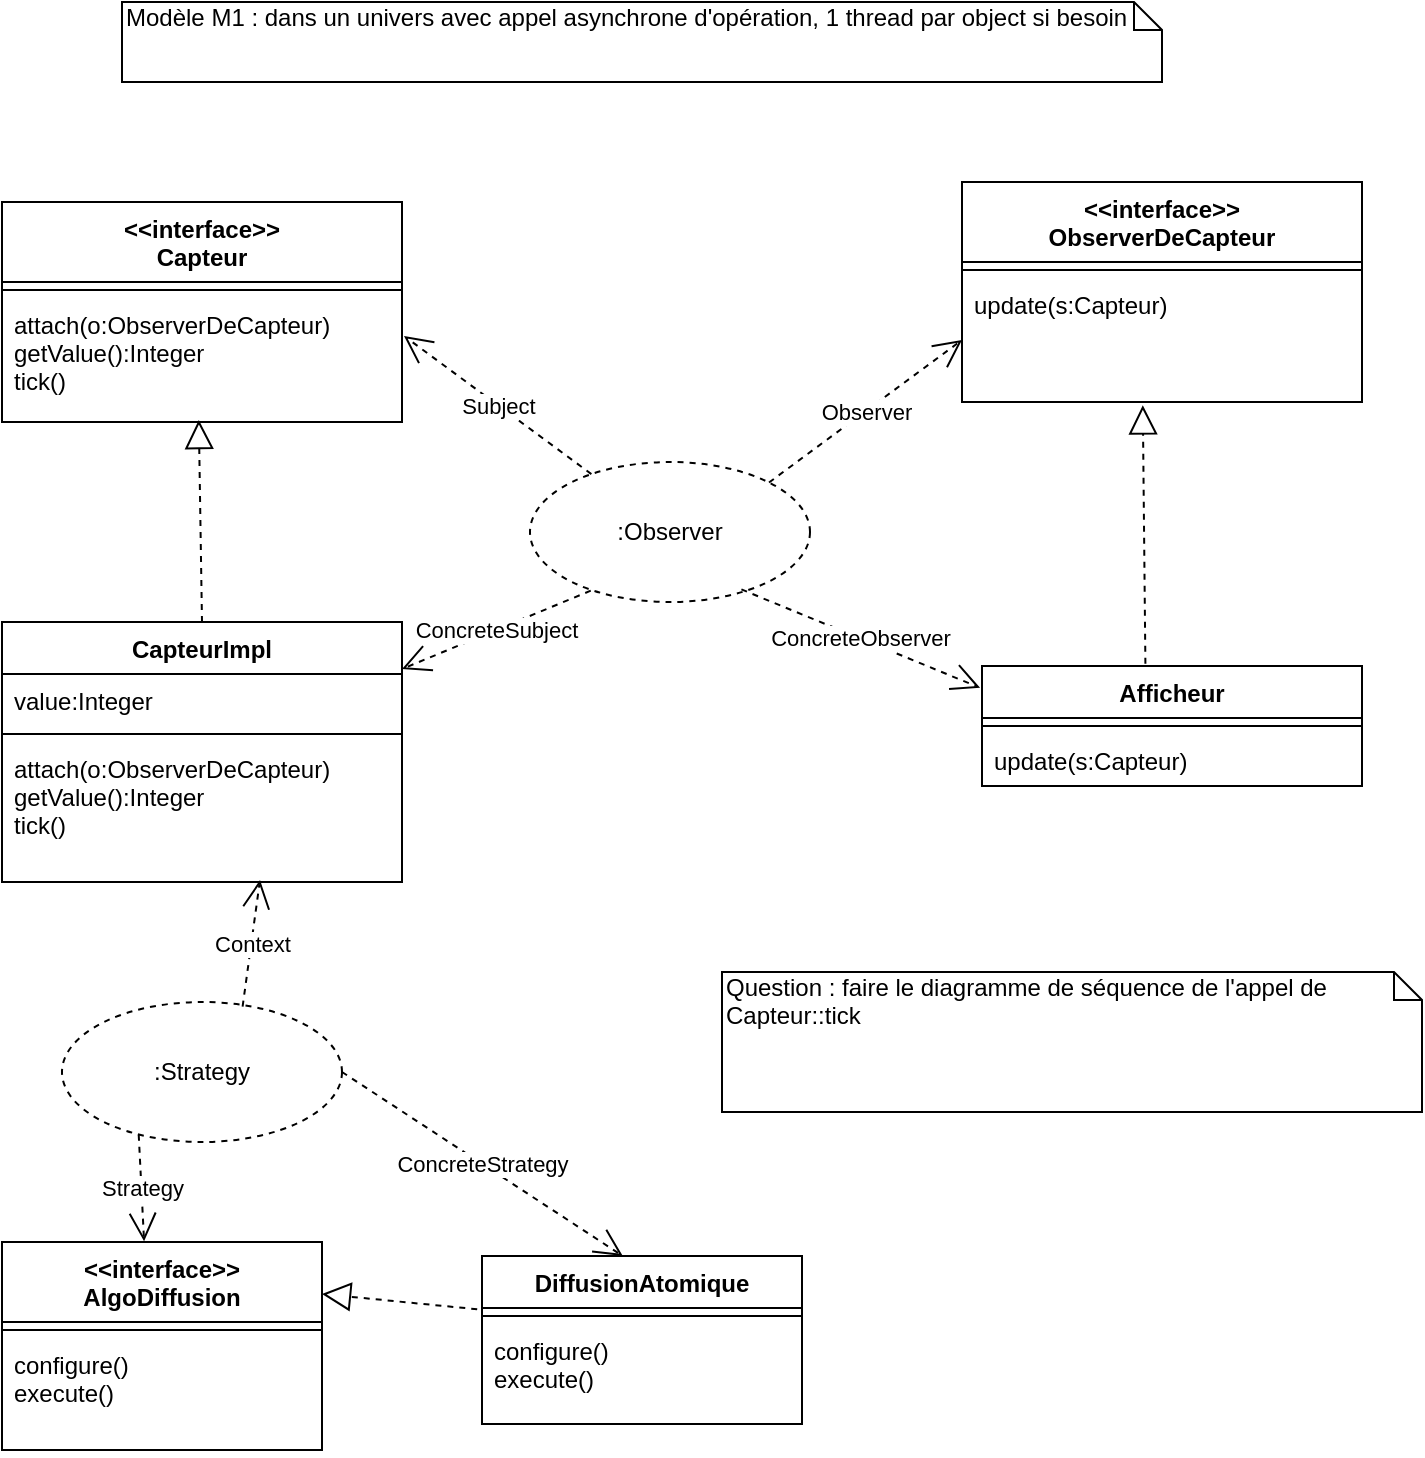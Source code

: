 <mxfile version="13.7.9" type="device" pages="2"><diagram id="2mUD2TC-FFIhJfvZiqMT" name="M1 types"><mxGraphModel dx="897" dy="573" grid="1" gridSize="10" guides="1" tooltips="1" connect="1" arrows="1" fold="1" page="1" pageScale="1" pageWidth="827" pageHeight="1169" math="0" shadow="0"><root><mxCell id="0"/><mxCell id="1" parent="0"/><mxCell id="lQtd0ZYqk-3RHYO5bnGG-1" value="Modèle M1 : dans un univers avec appel asynchrone d'opération, 1 thread par object si besoin" style="shape=note;whiteSpace=wrap;html=1;size=14;verticalAlign=top;align=left;spacingTop=-6;" parent="1" vertex="1"><mxGeometry x="140" y="30" width="520" height="40" as="geometry"/></mxCell><mxCell id="lQtd0ZYqk-3RHYO5bnGG-2" value=":Observer" style="ellipse;whiteSpace=wrap;html=1;dashed=1;" parent="1" vertex="1"><mxGeometry x="344" y="260" width="140" height="70" as="geometry"/></mxCell><mxCell id="lQtd0ZYqk-3RHYO5bnGG-3" value="&lt;&lt;interface&gt;&gt;&#10;Capteur" style="swimlane;fontStyle=1;align=center;verticalAlign=top;childLayout=stackLayout;horizontal=1;startSize=40;horizontalStack=0;resizeParent=1;resizeParentMax=0;resizeLast=0;collapsible=1;marginBottom=0;" parent="1" vertex="1"><mxGeometry x="80" y="130" width="200" height="110" as="geometry"/></mxCell><mxCell id="lQtd0ZYqk-3RHYO5bnGG-5" value="" style="line;strokeWidth=1;fillColor=none;align=left;verticalAlign=middle;spacingTop=-1;spacingLeft=3;spacingRight=3;rotatable=0;labelPosition=right;points=[];portConstraint=eastwest;" parent="lQtd0ZYqk-3RHYO5bnGG-3" vertex="1"><mxGeometry y="40" width="200" height="8" as="geometry"/></mxCell><mxCell id="lQtd0ZYqk-3RHYO5bnGG-6" value="attach(o:ObserverDeCapteur)&#10;getValue():Integer&#10;tick()" style="text;strokeColor=none;fillColor=none;align=left;verticalAlign=top;spacingLeft=4;spacingRight=4;overflow=hidden;rotatable=0;points=[[0,0.5],[1,0.5]];portConstraint=eastwest;" parent="lQtd0ZYqk-3RHYO5bnGG-3" vertex="1"><mxGeometry y="48" width="200" height="62" as="geometry"/></mxCell><mxCell id="lQtd0ZYqk-3RHYO5bnGG-7" value="&lt;&lt;interface&gt;&gt;&#10;ObserverDeCapteur" style="swimlane;fontStyle=1;align=center;verticalAlign=top;childLayout=stackLayout;horizontal=1;startSize=40;horizontalStack=0;resizeParent=1;resizeParentMax=0;resizeLast=0;collapsible=1;marginBottom=0;" parent="1" vertex="1"><mxGeometry x="560" y="120" width="200" height="110" as="geometry"/></mxCell><mxCell id="lQtd0ZYqk-3RHYO5bnGG-8" value="" style="line;strokeWidth=1;fillColor=none;align=left;verticalAlign=middle;spacingTop=-1;spacingLeft=3;spacingRight=3;rotatable=0;labelPosition=right;points=[];portConstraint=eastwest;" parent="lQtd0ZYqk-3RHYO5bnGG-7" vertex="1"><mxGeometry y="40" width="200" height="8" as="geometry"/></mxCell><mxCell id="lQtd0ZYqk-3RHYO5bnGG-9" value="update(s:Capteur)" style="text;strokeColor=none;fillColor=none;align=left;verticalAlign=top;spacingLeft=4;spacingRight=4;overflow=hidden;rotatable=0;points=[[0,0.5],[1,0.5]];portConstraint=eastwest;" parent="lQtd0ZYqk-3RHYO5bnGG-7" vertex="1"><mxGeometry y="48" width="200" height="62" as="geometry"/></mxCell><mxCell id="lQtd0ZYqk-3RHYO5bnGG-10" value="Subject" style="endArrow=open;endSize=12;dashed=1;html=1;entryX=1.005;entryY=0.306;entryDx=0;entryDy=0;entryPerimeter=0;" parent="1" source="lQtd0ZYqk-3RHYO5bnGG-2" target="lQtd0ZYqk-3RHYO5bnGG-6" edge="1"><mxGeometry width="160" relative="1" as="geometry"><mxPoint x="350" y="200" as="sourcePoint"/><mxPoint x="510" y="200" as="targetPoint"/></mxGeometry></mxCell><mxCell id="lQtd0ZYqk-3RHYO5bnGG-11" value="Observer" style="endArrow=open;endSize=12;dashed=1;html=1;entryX=0;entryY=0.5;entryDx=0;entryDy=0;exitX=1;exitY=0;exitDx=0;exitDy=0;" parent="1" source="lQtd0ZYqk-3RHYO5bnGG-2" target="lQtd0ZYqk-3RHYO5bnGG-9" edge="1"><mxGeometry width="160" relative="1" as="geometry"><mxPoint x="583.762" y="309.045" as="sourcePoint"/><mxPoint x="490" y="240.002" as="targetPoint"/></mxGeometry></mxCell><mxCell id="lQtd0ZYqk-3RHYO5bnGG-20" value="" style="endArrow=block;dashed=1;endFill=0;endSize=12;html=1;exitX=0.5;exitY=0;exitDx=0;exitDy=0;entryX=0.492;entryY=0.984;entryDx=0;entryDy=0;entryPerimeter=0;" parent="1" source="lQtd0ZYqk-3RHYO5bnGG-12" target="lQtd0ZYqk-3RHYO5bnGG-6" edge="1"><mxGeometry width="160" relative="1" as="geometry"><mxPoint x="330" y="400" as="sourcePoint"/><mxPoint x="490" y="400" as="targetPoint"/></mxGeometry></mxCell><mxCell id="lQtd0ZYqk-3RHYO5bnGG-21" value="" style="endArrow=block;dashed=1;endFill=0;endSize=12;html=1;exitX=0.43;exitY=-0.019;exitDx=0;exitDy=0;exitPerimeter=0;entryX=0.452;entryY=1.027;entryDx=0;entryDy=0;entryPerimeter=0;" parent="1" source="lQtd0ZYqk-3RHYO5bnGG-16" target="lQtd0ZYqk-3RHYO5bnGG-9" edge="1"><mxGeometry width="160" relative="1" as="geometry"><mxPoint x="570" y="280" as="sourcePoint"/><mxPoint x="730" y="280" as="targetPoint"/></mxGeometry></mxCell><mxCell id="lQtd0ZYqk-3RHYO5bnGG-22" value="ConcreteSubject" style="endArrow=open;endSize=12;dashed=1;html=1;exitX=0.217;exitY=0.919;exitDx=0;exitDy=0;exitPerimeter=0;" parent="1" source="lQtd0ZYqk-3RHYO5bnGG-2" target="lQtd0ZYqk-3RHYO5bnGG-12" edge="1"><mxGeometry width="160" relative="1" as="geometry"><mxPoint x="446.882" y="439.045" as="sourcePoint"/><mxPoint x="353.12" y="370.002" as="targetPoint"/></mxGeometry></mxCell><mxCell id="lQtd0ZYqk-3RHYO5bnGG-12" value="CapteurImpl" style="swimlane;fontStyle=1;align=center;verticalAlign=top;childLayout=stackLayout;horizontal=1;startSize=26;horizontalStack=0;resizeParent=1;resizeParentMax=0;resizeLast=0;collapsible=1;marginBottom=0;" parent="1" vertex="1"><mxGeometry x="80" y="340" width="200" height="130" as="geometry"/></mxCell><mxCell id="lQtd0ZYqk-3RHYO5bnGG-13" value="value:Integer" style="text;strokeColor=none;fillColor=none;align=left;verticalAlign=top;spacingLeft=4;spacingRight=4;overflow=hidden;rotatable=0;points=[[0,0.5],[1,0.5]];portConstraint=eastwest;" parent="lQtd0ZYqk-3RHYO5bnGG-12" vertex="1"><mxGeometry y="26" width="200" height="26" as="geometry"/></mxCell><mxCell id="lQtd0ZYqk-3RHYO5bnGG-14" value="" style="line;strokeWidth=1;fillColor=none;align=left;verticalAlign=middle;spacingTop=-1;spacingLeft=3;spacingRight=3;rotatable=0;labelPosition=right;points=[];portConstraint=eastwest;" parent="lQtd0ZYqk-3RHYO5bnGG-12" vertex="1"><mxGeometry y="52" width="200" height="8" as="geometry"/></mxCell><mxCell id="lQtd0ZYqk-3RHYO5bnGG-15" value="attach(o:ObserverDeCapteur)&#10;getValue():Integer&#10;tick()" style="text;strokeColor=none;fillColor=none;align=left;verticalAlign=top;spacingLeft=4;spacingRight=4;overflow=hidden;rotatable=0;points=[[0,0.5],[1,0.5]];portConstraint=eastwest;" parent="lQtd0ZYqk-3RHYO5bnGG-12" vertex="1"><mxGeometry y="60" width="200" height="70" as="geometry"/></mxCell><mxCell id="lQtd0ZYqk-3RHYO5bnGG-23" value="ConcreteObserver" style="endArrow=open;endSize=12;dashed=1;html=1;exitX=0.755;exitY=0.91;exitDx=0;exitDy=0;exitPerimeter=0;entryX=-0.005;entryY=0.182;entryDx=0;entryDy=0;entryPerimeter=0;" parent="1" source="lQtd0ZYqk-3RHYO5bnGG-2" target="lQtd0ZYqk-3RHYO5bnGG-16" edge="1"><mxGeometry width="160" relative="1" as="geometry"><mxPoint x="400" y="470" as="sourcePoint"/><mxPoint x="560" y="470" as="targetPoint"/></mxGeometry></mxCell><mxCell id="lQtd0ZYqk-3RHYO5bnGG-16" value="Afficheur" style="swimlane;fontStyle=1;align=center;verticalAlign=top;childLayout=stackLayout;horizontal=1;startSize=26;horizontalStack=0;resizeParent=1;resizeParentMax=0;resizeLast=0;collapsible=1;marginBottom=0;" parent="1" vertex="1"><mxGeometry x="570" y="362" width="190" height="60" as="geometry"/></mxCell><mxCell id="lQtd0ZYqk-3RHYO5bnGG-18" value="" style="line;strokeWidth=1;fillColor=none;align=left;verticalAlign=middle;spacingTop=-1;spacingLeft=3;spacingRight=3;rotatable=0;labelPosition=right;points=[];portConstraint=eastwest;" parent="lQtd0ZYqk-3RHYO5bnGG-16" vertex="1"><mxGeometry y="26" width="190" height="8" as="geometry"/></mxCell><mxCell id="lQtd0ZYqk-3RHYO5bnGG-19" value="update(s:Capteur)" style="text;strokeColor=none;fillColor=none;align=left;verticalAlign=top;spacingLeft=4;spacingRight=4;overflow=hidden;rotatable=0;points=[[0,0.5],[1,0.5]];portConstraint=eastwest;" parent="lQtd0ZYqk-3RHYO5bnGG-16" vertex="1"><mxGeometry y="34" width="190" height="26" as="geometry"/></mxCell><mxCell id="lQtd0ZYqk-3RHYO5bnGG-24" value=":Strategy" style="ellipse;whiteSpace=wrap;html=1;dashed=1;" parent="1" vertex="1"><mxGeometry x="110" y="530" width="140" height="70" as="geometry"/></mxCell><mxCell id="lQtd0ZYqk-3RHYO5bnGG-25" value="&lt;&lt;interface&gt;&gt;&#10;AlgoDiffusion" style="swimlane;fontStyle=1;align=center;verticalAlign=top;childLayout=stackLayout;horizontal=1;startSize=40;horizontalStack=0;resizeParent=1;resizeParentMax=0;resizeLast=0;collapsible=1;marginBottom=0;" parent="1" vertex="1"><mxGeometry x="80" y="650" width="160" height="104" as="geometry"/></mxCell><mxCell id="lQtd0ZYqk-3RHYO5bnGG-27" value="" style="line;strokeWidth=1;fillColor=none;align=left;verticalAlign=middle;spacingTop=-1;spacingLeft=3;spacingRight=3;rotatable=0;labelPosition=right;points=[];portConstraint=eastwest;" parent="lQtd0ZYqk-3RHYO5bnGG-25" vertex="1"><mxGeometry y="40" width="160" height="8" as="geometry"/></mxCell><mxCell id="lQtd0ZYqk-3RHYO5bnGG-28" value="configure()&#10;execute()" style="text;strokeColor=none;fillColor=none;align=left;verticalAlign=top;spacingLeft=4;spacingRight=4;overflow=hidden;rotatable=0;points=[[0,0.5],[1,0.5]];portConstraint=eastwest;" parent="lQtd0ZYqk-3RHYO5bnGG-25" vertex="1"><mxGeometry y="48" width="160" height="56" as="geometry"/></mxCell><mxCell id="lQtd0ZYqk-3RHYO5bnGG-29" value="Strategy" style="endArrow=open;endSize=12;dashed=1;html=1;exitX=0.274;exitY=0.948;exitDx=0;exitDy=0;exitPerimeter=0;entryX=0.444;entryY=-0.003;entryDx=0;entryDy=0;entryPerimeter=0;" parent="1" source="lQtd0ZYqk-3RHYO5bnGG-24" target="lQtd0ZYqk-3RHYO5bnGG-25" edge="1"><mxGeometry width="160" relative="1" as="geometry"><mxPoint x="340" y="560" as="sourcePoint"/><mxPoint x="500" y="560" as="targetPoint"/></mxGeometry></mxCell><mxCell id="lQtd0ZYqk-3RHYO5bnGG-30" value="Context" style="endArrow=open;endSize=12;dashed=1;html=1;exitX=0.645;exitY=0.033;exitDx=0;exitDy=0;exitPerimeter=0;entryX=0.645;entryY=0.986;entryDx=0;entryDy=0;entryPerimeter=0;" parent="1" source="lQtd0ZYqk-3RHYO5bnGG-24" target="lQtd0ZYqk-3RHYO5bnGG-15" edge="1"><mxGeometry width="160" relative="1" as="geometry"><mxPoint x="300" y="530" as="sourcePoint"/><mxPoint x="460" y="530" as="targetPoint"/></mxGeometry></mxCell><mxCell id="lQtd0ZYqk-3RHYO5bnGG-31" value="DiffusionAtomique" style="swimlane;fontStyle=1;align=center;verticalAlign=top;childLayout=stackLayout;horizontal=1;startSize=26;horizontalStack=0;resizeParent=1;resizeParentMax=0;resizeLast=0;collapsible=1;marginBottom=0;" parent="1" vertex="1"><mxGeometry x="320" y="657" width="160" height="84" as="geometry"/></mxCell><mxCell id="lQtd0ZYqk-3RHYO5bnGG-33" value="" style="line;strokeWidth=1;fillColor=none;align=left;verticalAlign=middle;spacingTop=-1;spacingLeft=3;spacingRight=3;rotatable=0;labelPosition=right;points=[];portConstraint=eastwest;" parent="lQtd0ZYqk-3RHYO5bnGG-31" vertex="1"><mxGeometry y="26" width="160" height="8" as="geometry"/></mxCell><mxCell id="lQtd0ZYqk-3RHYO5bnGG-34" value="configure()&#10;execute()" style="text;strokeColor=none;fillColor=none;align=left;verticalAlign=top;spacingLeft=4;spacingRight=4;overflow=hidden;rotatable=0;points=[[0,0.5],[1,0.5]];portConstraint=eastwest;" parent="lQtd0ZYqk-3RHYO5bnGG-31" vertex="1"><mxGeometry y="34" width="160" height="50" as="geometry"/></mxCell><mxCell id="lQtd0ZYqk-3RHYO5bnGG-35" value="" style="endArrow=block;dashed=1;endFill=0;endSize=12;html=1;entryX=1;entryY=0.25;entryDx=0;entryDy=0;exitX=-0.015;exitY=0.317;exitDx=0;exitDy=0;exitPerimeter=0;" parent="1" source="lQtd0ZYqk-3RHYO5bnGG-31" target="lQtd0ZYqk-3RHYO5bnGG-25" edge="1"><mxGeometry width="160" relative="1" as="geometry"><mxPoint x="300" y="780" as="sourcePoint"/><mxPoint x="460" y="780" as="targetPoint"/></mxGeometry></mxCell><mxCell id="lQtd0ZYqk-3RHYO5bnGG-36" value="ConcreteStrategy" style="endArrow=open;endSize=12;dashed=1;html=1;exitX=1;exitY=0.5;exitDx=0;exitDy=0;entryX=0.44;entryY=0;entryDx=0;entryDy=0;entryPerimeter=0;" parent="1" source="lQtd0ZYqk-3RHYO5bnGG-24" target="lQtd0ZYqk-3RHYO5bnGG-31" edge="1"><mxGeometry width="160" relative="1" as="geometry"><mxPoint x="400" y="560" as="sourcePoint"/><mxPoint x="560" y="560" as="targetPoint"/></mxGeometry></mxCell><mxCell id="lQtd0ZYqk-3RHYO5bnGG-37" value="Question : faire le diagramme de séquence de l'appel de Capteur::tick" style="shape=note;whiteSpace=wrap;html=1;size=14;verticalAlign=top;align=left;spacingTop=-6;" parent="1" vertex="1"><mxGeometry x="440" y="515" width="350" height="70" as="geometry"/></mxCell></root></mxGraphModel></diagram><diagram id="oygkHo0LVewBuWuqcDdE" name="M1 seq tick"><mxGraphModel dx="897" dy="573" grid="1" gridSize="10" guides="1" tooltips="1" connect="1" arrows="1" fold="1" page="1" pageScale="1" pageWidth="827" pageHeight="1169" math="0" shadow="0"><root><mxCell id="dJ09yeF-2EdPxnEv3XRt-0"/><mxCell id="dJ09yeF-2EdPxnEv3XRt-1" parent="dJ09yeF-2EdPxnEv3XRt-0"/><mxCell id="dJ09yeF-2EdPxnEv3XRt-2" value="c:CapteurImpl" style="shape=umlLifeline;perimeter=lifelinePerimeter;whiteSpace=wrap;html=1;container=1;collapsible=0;recursiveResize=0;outlineConnect=0;" parent="dJ09yeF-2EdPxnEv3XRt-1" vertex="1"><mxGeometry x="80" y="80" width="100" height="500" as="geometry"/></mxCell><mxCell id="dJ09yeF-2EdPxnEv3XRt-3" value="" style="html=1;points=[];perimeter=orthogonalPerimeter;" parent="dJ09yeF-2EdPxnEv3XRt-2" vertex="1"><mxGeometry x="45" y="60" width="10" height="410" as="geometry"/></mxCell><mxCell id="dJ09yeF-2EdPxnEv3XRt-4" value="tick()" style="html=1;verticalAlign=bottom;endArrow=block;entryX=0;entryY=0;" parent="dJ09yeF-2EdPxnEv3XRt-2" target="dJ09yeF-2EdPxnEv3XRt-3" edge="1"><mxGeometry relative="1" as="geometry"><mxPoint x="-25" y="60" as="sourcePoint"/></mxGeometry></mxCell><mxCell id="dJ09yeF-2EdPxnEv3XRt-5" value="return" style="html=1;verticalAlign=bottom;endArrow=open;dashed=1;endSize=8;exitX=0;exitY=0.95;" parent="dJ09yeF-2EdPxnEv3XRt-2" source="dJ09yeF-2EdPxnEv3XRt-3" edge="1"><mxGeometry relative="1" as="geometry"><mxPoint x="-40" y="449" as="targetPoint"/></mxGeometry></mxCell><mxCell id="5gHoZ8IxZEj5R7HCB5KZ-0" value="valueRead(a1)" style="html=1;verticalAlign=bottom;endArrow=block;" edge="1" parent="dJ09yeF-2EdPxnEv3XRt-2" target="dJ09yeF-2EdPxnEv3XRt-6"><mxGeometry width="80" relative="1" as="geometry"><mxPoint x="60" y="240" as="sourcePoint"/><mxPoint x="140" y="240" as="targetPoint"/></mxGeometry></mxCell><mxCell id="dJ09yeF-2EdPxnEv3XRt-6" value=":DiffusionAtomique" style="shape=umlLifeline;perimeter=lifelinePerimeter;whiteSpace=wrap;html=1;container=1;collapsible=0;recursiveResize=0;outlineConnect=0;" parent="dJ09yeF-2EdPxnEv3XRt-1" vertex="1"><mxGeometry x="240" y="80" width="110" height="340" as="geometry"/></mxCell><mxCell id="dJ09yeF-2EdPxnEv3XRt-7" value="" style="html=1;points=[];perimeter=orthogonalPerimeter;" parent="dJ09yeF-2EdPxnEv3XRt-6" vertex="1"><mxGeometry x="50" y="80" width="10" height="260" as="geometry"/></mxCell><mxCell id="qzFAGPM8XkQG0qhffkP5-2" value="" style="endArrow=open;endFill=1;endSize=12;html=1;entryX=0;entryY=0.272;entryDx=0;entryDy=0;entryPerimeter=0;" parent="dJ09yeF-2EdPxnEv3XRt-6" target="qzFAGPM8XkQG0qhffkP5-1" edge="1"><mxGeometry width="160" relative="1" as="geometry"><mxPoint x="60" y="120" as="sourcePoint"/><mxPoint x="230" y="120" as="targetPoint"/></mxGeometry></mxCell><mxCell id="dJ09yeF-2EdPxnEv3XRt-8" value="execute()" style="html=1;verticalAlign=bottom;endArrow=block;entryX=0;entryY=0;exitX=0.867;exitY=0.046;exitDx=0;exitDy=0;exitPerimeter=0;" parent="dJ09yeF-2EdPxnEv3XRt-1" source="dJ09yeF-2EdPxnEv3XRt-3" target="dJ09yeF-2EdPxnEv3XRt-7" edge="1"><mxGeometry relative="1" as="geometry"><mxPoint x="220" y="160" as="sourcePoint"/></mxGeometry></mxCell><mxCell id="dJ09yeF-2EdPxnEv3XRt-10" value="lock()" style="html=1;verticalAlign=bottom;endArrow=block;entryX=1;entryY=0.115;entryDx=0;entryDy=0;entryPerimeter=0;" parent="dJ09yeF-2EdPxnEv3XRt-1" target="dJ09yeF-2EdPxnEv3XRt-3" edge="1"><mxGeometry width="80" relative="1" as="geometry"><mxPoint x="295" y="187" as="sourcePoint"/><mxPoint x="260" y="190" as="targetPoint"/></mxGeometry></mxCell><mxCell id="qzFAGPM8XkQG0qhffkP5-0" value="a1:Afficheur" style="shape=umlLifeline;perimeter=lifelinePerimeter;whiteSpace=wrap;html=1;container=1;collapsible=0;recursiveResize=0;outlineConnect=0;" parent="dJ09yeF-2EdPxnEv3XRt-1" vertex="1"><mxGeometry x="440" y="80" width="100" height="380" as="geometry"/></mxCell><mxCell id="qzFAGPM8XkQG0qhffkP5-1" value="" style="html=1;points=[];perimeter=orthogonalPerimeter;" parent="qzFAGPM8XkQG0qhffkP5-0" vertex="1"><mxGeometry x="45" y="40" width="10" height="290" as="geometry"/></mxCell><mxCell id="qzFAGPM8XkQG0qhffkP5-3" value="&lt;span style=&quot;color: rgb(0 , 0 , 0) ; font-family: &amp;#34;helvetica&amp;#34; ; font-size: 11px ; font-style: normal ; font-weight: 400 ; letter-spacing: normal ; text-align: center ; text-indent: 0px ; text-transform: none ; word-spacing: 0px ; background-color: rgb(255 , 255 , 255) ; display: inline ; float: none&quot;&gt;update(c)&lt;/span&gt;" style="text;whiteSpace=wrap;html=1;" parent="dJ09yeF-2EdPxnEv3XRt-1" vertex="1"><mxGeometry x="380" y="170" width="50" height="30" as="geometry"/></mxCell><mxCell id="qzFAGPM8XkQG0qhffkP5-4" value="a2:Afficheur" style="shape=umlLifeline;perimeter=lifelinePerimeter;whiteSpace=wrap;html=1;container=1;collapsible=0;recursiveResize=0;outlineConnect=0;" parent="dJ09yeF-2EdPxnEv3XRt-1" vertex="1"><mxGeometry x="600" y="80" width="100" height="380" as="geometry"/></mxCell><mxCell id="qzFAGPM8XkQG0qhffkP5-5" value="" style="html=1;points=[];perimeter=orthogonalPerimeter;" parent="qzFAGPM8XkQG0qhffkP5-4" vertex="1"><mxGeometry x="45" y="40" width="10" height="290" as="geometry"/></mxCell><mxCell id="qzFAGPM8XkQG0qhffkP5-6" value="" style="endArrow=open;endFill=1;endSize=12;html=1;" parent="dJ09yeF-2EdPxnEv3XRt-1" edge="1"><mxGeometry width="160" relative="1" as="geometry"><mxPoint x="300" y="221.12" as="sourcePoint"/><mxPoint x="640" y="221" as="targetPoint"/></mxGeometry></mxCell><mxCell id="qzFAGPM8XkQG0qhffkP5-7" value="&lt;span style=&quot;color: rgb(0 , 0 , 0) ; font-family: &amp;#34;helvetica&amp;#34; ; font-size: 11px ; font-style: normal ; font-weight: 400 ; letter-spacing: normal ; text-align: center ; text-indent: 0px ; text-transform: none ; word-spacing: 0px ; background-color: rgb(255 , 255 , 255) ; display: inline ; float: none&quot;&gt;update(c)&lt;/span&gt;" style="text;whiteSpace=wrap;html=1;" parent="dJ09yeF-2EdPxnEv3XRt-1" vertex="1"><mxGeometry x="540" y="190" width="50" height="30" as="geometry"/></mxCell><mxCell id="qzFAGPM8XkQG0qhffkP5-8" value="" style="endArrow=open;endFill=1;endSize=12;html=1;exitX=0;exitY=0.443;exitDx=0;exitDy=0;exitPerimeter=0;entryX=0.933;entryY=0.521;entryDx=0;entryDy=0;entryPerimeter=0;" parent="dJ09yeF-2EdPxnEv3XRt-1" source="qzFAGPM8XkQG0qhffkP5-1" target="dJ09yeF-2EdPxnEv3XRt-3" edge="1"><mxGeometry width="160" relative="1" as="geometry"><mxPoint x="480" y="249.67" as="sourcePoint"/><mxPoint x="390" y="249.67" as="targetPoint"/></mxGeometry></mxCell><mxCell id="qzFAGPM8XkQG0qhffkP5-9" value="&lt;span style=&quot;color: rgb(0 , 0 , 0) ; font-family: &amp;#34;helvetica&amp;#34; ; font-size: 11px ; font-style: normal ; font-weight: 400 ; letter-spacing: normal ; text-align: center ; text-indent: 0px ; text-transform: none ; word-spacing: 0px ; background-color: rgb(255 , 255 , 255) ; display: inline ; float: none&quot;&gt;getValue(a1)&lt;/span&gt;" style="text;whiteSpace=wrap;html=1;" parent="dJ09yeF-2EdPxnEv3XRt-1" vertex="1"><mxGeometry x="380" y="235" width="50" height="30" as="geometry"/></mxCell><mxCell id="qzFAGPM8XkQG0qhffkP5-10" value="" style="endArrow=open;endFill=1;endSize=12;html=1;exitX=-0.067;exitY=0.5;exitDx=0;exitDy=0;exitPerimeter=0;entryX=0.933;entryY=0.412;entryDx=0;entryDy=0;entryPerimeter=0;" parent="dJ09yeF-2EdPxnEv3XRt-1" source="qzFAGPM8XkQG0qhffkP5-5" target="dJ09yeF-2EdPxnEv3XRt-3" edge="1"><mxGeometry width="160" relative="1" as="geometry"><mxPoint x="600" y="263.47" as="sourcePoint"/><mxPoint x="330" y="264" as="targetPoint"/></mxGeometry></mxCell><mxCell id="qzFAGPM8XkQG0qhffkP5-11" value="&lt;span style=&quot;color: rgb(0 , 0 , 0) ; font-family: &amp;#34;helvetica&amp;#34; ; font-size: 11px ; font-style: normal ; font-weight: 400 ; letter-spacing: normal ; text-align: center ; text-indent: 0px ; text-transform: none ; word-spacing: 0px ; background-color: rgb(255 , 255 , 255) ; display: inline ; float: none&quot;&gt;getValue(a2)&lt;/span&gt;" style="text;whiteSpace=wrap;html=1;" parent="dJ09yeF-2EdPxnEv3XRt-1" vertex="1"><mxGeometry x="520" y="235" width="50" height="30" as="geometry"/></mxCell><mxCell id="qzFAGPM8XkQG0qhffkP5-12" value="v1" style="html=1;verticalAlign=bottom;endArrow=open;dashed=1;endSize=8;exitX=1;exitY=0.547;exitDx=0;exitDy=0;exitPerimeter=0;entryX=-0.267;entryY=0.914;entryDx=0;entryDy=0;entryPerimeter=0;" parent="dJ09yeF-2EdPxnEv3XRt-1" source="dJ09yeF-2EdPxnEv3XRt-3" target="qzFAGPM8XkQG0qhffkP5-1" edge="1"><mxGeometry relative="1" as="geometry"><mxPoint x="380" y="510" as="sourcePoint"/><mxPoint x="300" y="510" as="targetPoint"/></mxGeometry></mxCell><mxCell id="qzFAGPM8XkQG0qhffkP5-13" value="v1" style="html=1;verticalAlign=bottom;endArrow=open;dashed=1;endSize=8;exitX=1;exitY=0.479;exitDx=0;exitDy=0;exitPerimeter=0;entryX=0;entryY=0.969;entryDx=0;entryDy=0;entryPerimeter=0;" parent="dJ09yeF-2EdPxnEv3XRt-1" source="dJ09yeF-2EdPxnEv3XRt-3" target="qzFAGPM8XkQG0qhffkP5-5" edge="1"><mxGeometry relative="1" as="geometry"><mxPoint x="140" y="320" as="sourcePoint"/><mxPoint x="487.33" y="340.79" as="targetPoint"/></mxGeometry></mxCell><mxCell id="qzFAGPM8XkQG0qhffkP5-14" value="unlock()" style="html=1;verticalAlign=bottom;endArrow=block;entryX=1;entryY=0.64;entryDx=0;entryDy=0;entryPerimeter=0;exitX=-0.167;exitY=0.927;exitDx=0;exitDy=0;exitPerimeter=0;" parent="dJ09yeF-2EdPxnEv3XRt-1" source="dJ09yeF-2EdPxnEv3XRt-7" target="dJ09yeF-2EdPxnEv3XRt-3" edge="1"><mxGeometry width="80" relative="1" as="geometry"><mxPoint x="190" y="440" as="sourcePoint"/><mxPoint x="270" y="440" as="targetPoint"/></mxGeometry></mxCell><mxCell id="qzFAGPM8XkQG0qhffkP5-16" value="Travail à faire : finir la coopération entre capteur et algorithme" style="shape=note;whiteSpace=wrap;html=1;size=14;verticalAlign=top;align=left;spacingTop=-6;" parent="dJ09yeF-2EdPxnEv3XRt-1" vertex="1"><mxGeometry x="290" y="490" width="200" height="70" as="geometry"/></mxCell><mxCell id="5gHoZ8IxZEj5R7HCB5KZ-1" value="valueRead(a2)" style="html=1;verticalAlign=bottom;endArrow=block;" edge="1" parent="dJ09yeF-2EdPxnEv3XRt-1"><mxGeometry width="80" relative="1" as="geometry"><mxPoint x="135" y="360" as="sourcePoint"/><mxPoint x="290" y="360" as="targetPoint"/></mxGeometry></mxCell></root></mxGraphModel></diagram></mxfile>